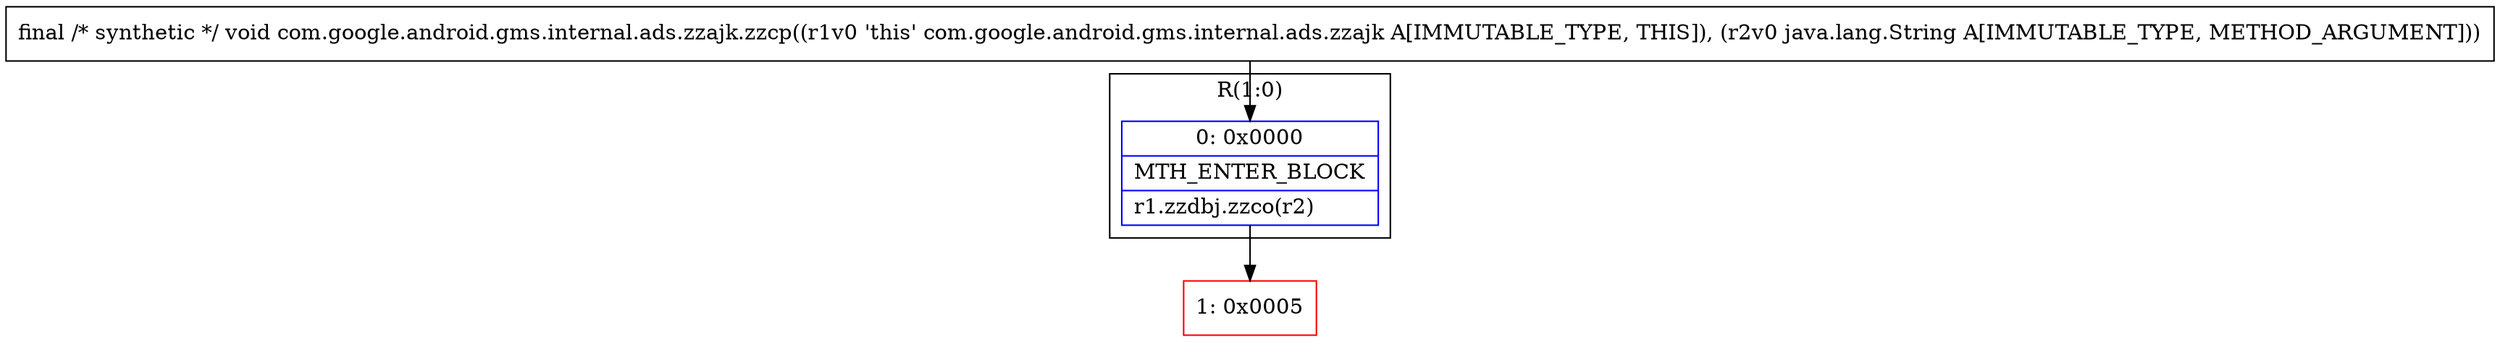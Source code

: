 digraph "CFG forcom.google.android.gms.internal.ads.zzajk.zzcp(Ljava\/lang\/String;)V" {
subgraph cluster_Region_891274186 {
label = "R(1:0)";
node [shape=record,color=blue];
Node_0 [shape=record,label="{0\:\ 0x0000|MTH_ENTER_BLOCK\l|r1.zzdbj.zzco(r2)\l}"];
}
Node_1 [shape=record,color=red,label="{1\:\ 0x0005}"];
MethodNode[shape=record,label="{final \/* synthetic *\/ void com.google.android.gms.internal.ads.zzajk.zzcp((r1v0 'this' com.google.android.gms.internal.ads.zzajk A[IMMUTABLE_TYPE, THIS]), (r2v0 java.lang.String A[IMMUTABLE_TYPE, METHOD_ARGUMENT])) }"];
MethodNode -> Node_0;
Node_0 -> Node_1;
}

